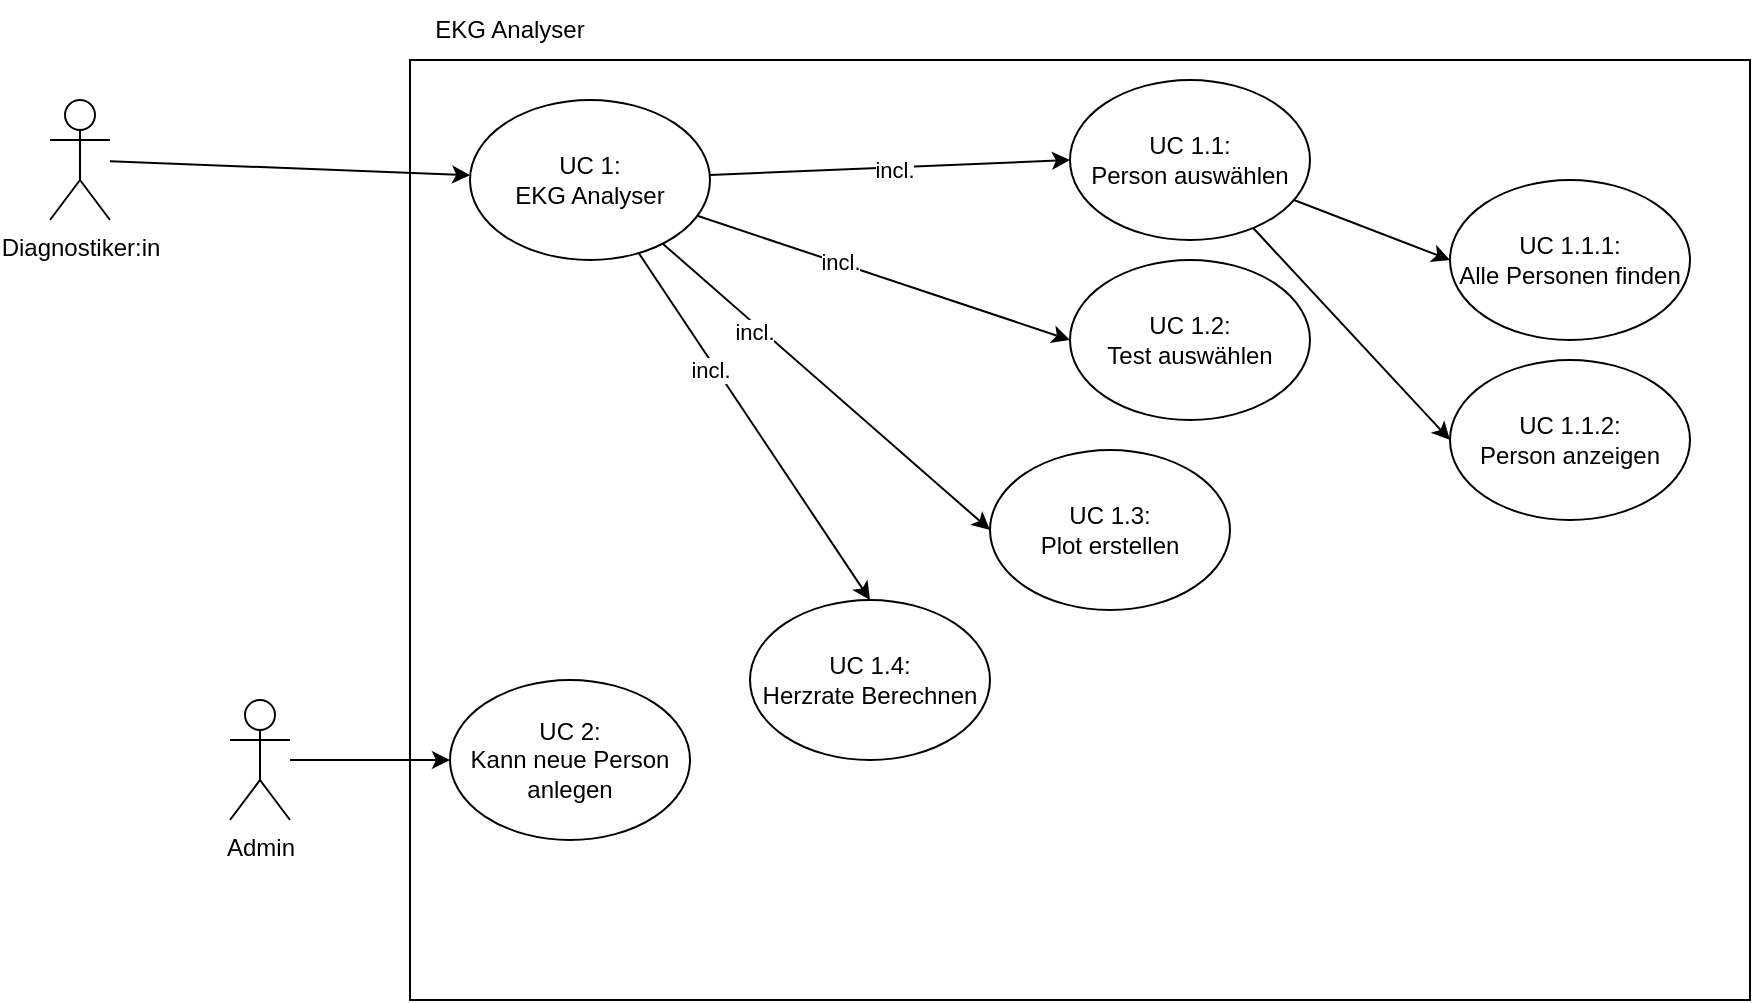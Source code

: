 <mxfile>
    <diagram id="7lEhNIq6PtY9e4WP_zEe" name="Page-1">
        <mxGraphModel dx="710" dy="573" grid="1" gridSize="10" guides="1" tooltips="1" connect="1" arrows="1" fold="1" page="1" pageScale="1" pageWidth="850" pageHeight="1100" math="0" shadow="0">
            <root>
                <mxCell id="0"/>
                <mxCell id="1" parent="0"/>
                <mxCell id="5" value="" style="rounded=0;whiteSpace=wrap;html=1;" vertex="1" parent="1">
                    <mxGeometry x="300" y="200" width="670" height="470" as="geometry"/>
                </mxCell>
                <mxCell id="6" value="EKG Analyser" style="text;html=1;align=center;verticalAlign=middle;whiteSpace=wrap;rounded=0;" vertex="1" parent="1">
                    <mxGeometry x="300" y="170" width="100" height="30" as="geometry"/>
                </mxCell>
                <mxCell id="10" style="edgeStyle=none;html=1;" edge="1" parent="1" source="7" target="8">
                    <mxGeometry relative="1" as="geometry"/>
                </mxCell>
                <mxCell id="7" value="Diagnostiker:in" style="shape=umlActor;verticalLabelPosition=bottom;verticalAlign=top;html=1;outlineConnect=0;" vertex="1" parent="1">
                    <mxGeometry x="120" y="220" width="30" height="60" as="geometry"/>
                </mxCell>
                <mxCell id="16" style="edgeStyle=none;html=1;entryX=0.5;entryY=0;entryDx=0;entryDy=0;" edge="1" parent="1" source="8" target="14">
                    <mxGeometry relative="1" as="geometry"/>
                </mxCell>
                <mxCell id="23" value="incl." style="edgeLabel;html=1;align=center;verticalAlign=middle;resizable=0;points=[];" vertex="1" connectable="0" parent="16">
                    <mxGeometry x="-0.343" y="-3" relative="1" as="geometry">
                        <mxPoint as="offset"/>
                    </mxGeometry>
                </mxCell>
                <mxCell id="17" style="edgeStyle=none;html=1;entryX=0;entryY=0.5;entryDx=0;entryDy=0;" edge="1" parent="1" source="8" target="11">
                    <mxGeometry relative="1" as="geometry"/>
                </mxCell>
                <mxCell id="20" value="incl." style="edgeLabel;html=1;align=center;verticalAlign=middle;resizable=0;points=[];" vertex="1" connectable="0" parent="17">
                    <mxGeometry x="0.022" y="-1" relative="1" as="geometry">
                        <mxPoint as="offset"/>
                    </mxGeometry>
                </mxCell>
                <mxCell id="18" style="edgeStyle=none;html=1;entryX=0;entryY=0.5;entryDx=0;entryDy=0;" edge="1" parent="1" source="8" target="12">
                    <mxGeometry relative="1" as="geometry"/>
                </mxCell>
                <mxCell id="21" value="incl." style="edgeLabel;html=1;align=center;verticalAlign=middle;resizable=0;points=[];" vertex="1" connectable="0" parent="18">
                    <mxGeometry x="-0.241" y="1" relative="1" as="geometry">
                        <mxPoint as="offset"/>
                    </mxGeometry>
                </mxCell>
                <mxCell id="19" style="edgeStyle=none;html=1;entryX=0;entryY=0.5;entryDx=0;entryDy=0;" edge="1" parent="1" source="8" target="13">
                    <mxGeometry relative="1" as="geometry"/>
                </mxCell>
                <mxCell id="22" value="incl." style="edgeLabel;html=1;align=center;verticalAlign=middle;resizable=0;points=[];" vertex="1" connectable="0" parent="19">
                    <mxGeometry x="-0.414" y="-3" relative="1" as="geometry">
                        <mxPoint as="offset"/>
                    </mxGeometry>
                </mxCell>
                <mxCell id="8" value="UC 1:&lt;div&gt;EKG Analyser&lt;/div&gt;" style="ellipse;whiteSpace=wrap;html=1;" vertex="1" parent="1">
                    <mxGeometry x="330" y="220" width="120" height="80" as="geometry"/>
                </mxCell>
                <mxCell id="26" style="edgeStyle=none;html=1;entryX=0;entryY=0.5;entryDx=0;entryDy=0;" edge="1" parent="1" source="11" target="25">
                    <mxGeometry relative="1" as="geometry"/>
                </mxCell>
                <mxCell id="32" style="edgeStyle=none;html=1;entryX=0;entryY=0.5;entryDx=0;entryDy=0;" edge="1" parent="1" source="11" target="28">
                    <mxGeometry relative="1" as="geometry"/>
                </mxCell>
                <mxCell id="11" value="UC&lt;span style=&quot;background-color: transparent;&quot;&gt;&amp;nbsp;1.1:&lt;/span&gt;&lt;div&gt;&lt;div&gt;Person auswählen&lt;/div&gt;&lt;/div&gt;" style="ellipse;whiteSpace=wrap;html=1;" vertex="1" parent="1">
                    <mxGeometry x="630" y="210" width="120" height="80" as="geometry"/>
                </mxCell>
                <mxCell id="12" value="UC 1.2:&lt;div&gt;Test auswählen&lt;/div&gt;" style="ellipse;whiteSpace=wrap;html=1;" vertex="1" parent="1">
                    <mxGeometry x="630" y="300" width="120" height="80" as="geometry"/>
                </mxCell>
                <mxCell id="13" value="UC 1.3:&lt;div&gt;Plot erstellen&lt;/div&gt;" style="ellipse;whiteSpace=wrap;html=1;" vertex="1" parent="1">
                    <mxGeometry x="590" y="395" width="120" height="80" as="geometry"/>
                </mxCell>
                <mxCell id="14" value="UC 1.4:&lt;div&gt;Herzrate Berechnen&lt;/div&gt;" style="ellipse;whiteSpace=wrap;html=1;" vertex="1" parent="1">
                    <mxGeometry x="470" y="470" width="120" height="80" as="geometry"/>
                </mxCell>
                <mxCell id="25" value="UC 1.1.1:&lt;div&gt;Alle Personen finden&lt;/div&gt;" style="ellipse;whiteSpace=wrap;html=1;" vertex="1" parent="1">
                    <mxGeometry x="820" y="260" width="120" height="80" as="geometry"/>
                </mxCell>
                <mxCell id="28" value="UC 1.1.2:&lt;div&gt;Person anzeigen&lt;/div&gt;" style="ellipse;whiteSpace=wrap;html=1;" vertex="1" parent="1">
                    <mxGeometry x="820" y="350" width="120" height="80" as="geometry"/>
                </mxCell>
                <mxCell id="35" style="edgeStyle=none;html=1;entryX=0;entryY=0.5;entryDx=0;entryDy=0;" edge="1" parent="1" source="33" target="34">
                    <mxGeometry relative="1" as="geometry"/>
                </mxCell>
                <mxCell id="33" value="Admin" style="shape=umlActor;verticalLabelPosition=bottom;verticalAlign=top;html=1;outlineConnect=0;" vertex="1" parent="1">
                    <mxGeometry x="210" y="520" width="30" height="60" as="geometry"/>
                </mxCell>
                <mxCell id="34" value="UC 2:&lt;div&gt;Kann neue Person anlegen&lt;/div&gt;" style="ellipse;whiteSpace=wrap;html=1;" vertex="1" parent="1">
                    <mxGeometry x="320" y="510" width="120" height="80" as="geometry"/>
                </mxCell>
            </root>
        </mxGraphModel>
    </diagram>
</mxfile>